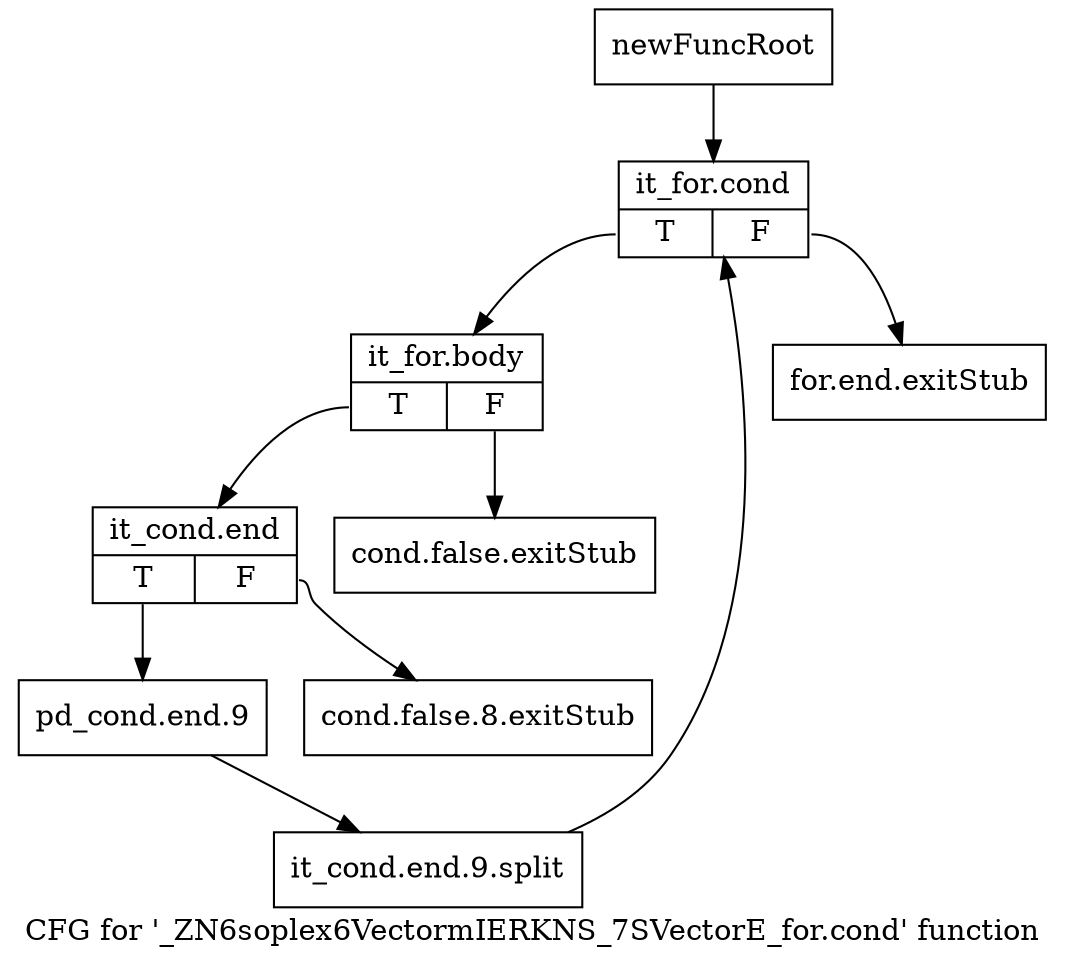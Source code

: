 digraph "CFG for '_ZN6soplex6VectormIERKNS_7SVectorE_for.cond' function" {
	label="CFG for '_ZN6soplex6VectormIERKNS_7SVectorE_for.cond' function";

	Node0x2fc2930 [shape=record,label="{newFuncRoot}"];
	Node0x2fc2930 -> Node0x2fc2a70;
	Node0x2fc2980 [shape=record,label="{for.end.exitStub}"];
	Node0x2fc29d0 [shape=record,label="{cond.false.exitStub}"];
	Node0x2fc2a20 [shape=record,label="{cond.false.8.exitStub}"];
	Node0x2fc2a70 [shape=record,label="{it_for.cond|{<s0>T|<s1>F}}"];
	Node0x2fc2a70:s0 -> Node0x2fc2ac0;
	Node0x2fc2a70:s1 -> Node0x2fc2980;
	Node0x2fc2ac0 [shape=record,label="{it_for.body|{<s0>T|<s1>F}}"];
	Node0x2fc2ac0:s0 -> Node0x2fc2b10;
	Node0x2fc2ac0:s1 -> Node0x2fc29d0;
	Node0x2fc2b10 [shape=record,label="{it_cond.end|{<s0>T|<s1>F}}"];
	Node0x2fc2b10:s0 -> Node0x2fc2b60;
	Node0x2fc2b10:s1 -> Node0x2fc2a20;
	Node0x2fc2b60 [shape=record,label="{pd_cond.end.9}"];
	Node0x2fc2b60 -> Node0x3552270;
	Node0x3552270 [shape=record,label="{it_cond.end.9.split}"];
	Node0x3552270 -> Node0x2fc2a70;
}

